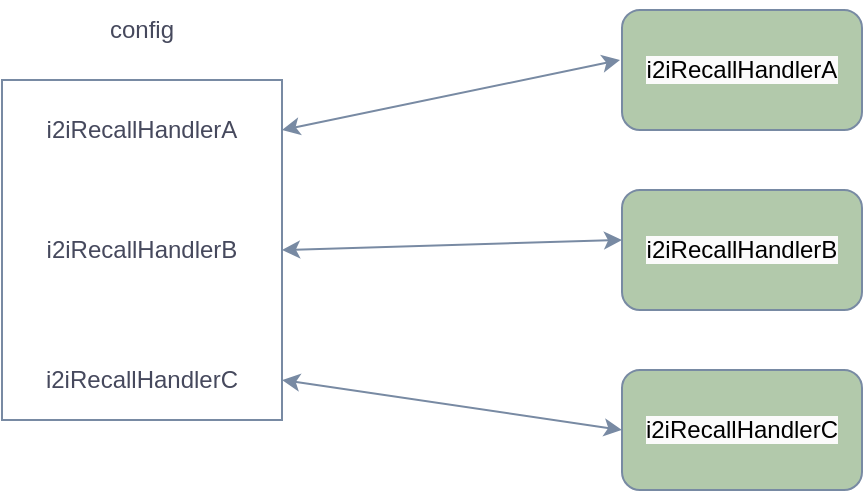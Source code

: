 <mxfile version="22.1.21" type="github">
  <diagram name="第 1 页" id="8CkQSImnR_3H1WW3mYVL">
    <mxGraphModel dx="1434" dy="742" grid="1" gridSize="10" guides="1" tooltips="1" connect="1" arrows="1" fold="1" page="1" pageScale="1" pageWidth="827" pageHeight="1169" math="0" shadow="0">
      <root>
        <mxCell id="0" />
        <mxCell id="1" parent="0" />
        <mxCell id="soWNtq6E41yRjzi2BO8w-3" value="i2iRecallHandlerA" style="text;html=1;strokeColor=none;fillColor=none;align=center;verticalAlign=middle;whiteSpace=wrap;rounded=0;labelBackgroundColor=none;fontColor=#46495D;" vertex="1" parent="1">
          <mxGeometry x="130" y="460" width="140" height="30" as="geometry" />
        </mxCell>
        <mxCell id="soWNtq6E41yRjzi2BO8w-4" value="i2iRecallHandlerB" style="text;html=1;strokeColor=none;fillColor=none;align=center;verticalAlign=middle;whiteSpace=wrap;rounded=0;labelBackgroundColor=none;fontColor=#46495D;" vertex="1" parent="1">
          <mxGeometry x="130" y="520" width="140" height="30" as="geometry" />
        </mxCell>
        <mxCell id="soWNtq6E41yRjzi2BO8w-5" value="i2iRecallHandlerC" style="text;html=1;strokeColor=none;fillColor=none;align=center;verticalAlign=middle;whiteSpace=wrap;rounded=0;labelBackgroundColor=none;fontColor=#46495D;" vertex="1" parent="1">
          <mxGeometry x="130" y="585" width="140" height="30" as="geometry" />
        </mxCell>
        <mxCell id="soWNtq6E41yRjzi2BO8w-6" value="" style="rounded=0;whiteSpace=wrap;html=1;fillColor=none;labelBackgroundColor=none;strokeColor=#788AA3;fontColor=#46495D;" vertex="1" parent="1">
          <mxGeometry x="130" y="450" width="140" height="170" as="geometry" />
        </mxCell>
        <mxCell id="soWNtq6E41yRjzi2BO8w-7" value="&lt;meta charset=&quot;utf-8&quot;&gt;&lt;span style=&quot;color: rgb(0, 0, 0); font-family: Helvetica; font-size: 12px; font-style: normal; font-variant-ligatures: normal; font-variant-caps: normal; font-weight: 400; letter-spacing: normal; orphans: 2; text-align: center; text-indent: 0px; text-transform: none; widows: 2; word-spacing: 0px; -webkit-text-stroke-width: 0px; background-color: rgb(251, 251, 251); text-decoration-thickness: initial; text-decoration-style: initial; text-decoration-color: initial; float: none; display: inline !important;&quot;&gt;i2iRecallHandlerA&lt;/span&gt;" style="rounded=1;whiteSpace=wrap;html=1;labelBackgroundColor=none;fillColor=#B2C9AB;strokeColor=#788AA3;fontColor=#46495D;" vertex="1" parent="1">
          <mxGeometry x="440" y="415" width="120" height="60" as="geometry" />
        </mxCell>
        <mxCell id="soWNtq6E41yRjzi2BO8w-8" value="&lt;span style=&quot;color: rgb(0, 0, 0); font-family: Helvetica; font-size: 12px; font-style: normal; font-variant-ligatures: normal; font-variant-caps: normal; font-weight: 400; letter-spacing: normal; orphans: 2; text-align: center; text-indent: 0px; text-transform: none; widows: 2; word-spacing: 0px; -webkit-text-stroke-width: 0px; background-color: rgb(251, 251, 251); text-decoration-thickness: initial; text-decoration-style: initial; text-decoration-color: initial; float: none; display: inline !important;&quot;&gt;i2iRecallHandlerB&lt;/span&gt;" style="rounded=1;whiteSpace=wrap;html=1;labelBackgroundColor=none;fillColor=#B2C9AB;strokeColor=#788AA3;fontColor=#46495D;" vertex="1" parent="1">
          <mxGeometry x="440" y="505" width="120" height="60" as="geometry" />
        </mxCell>
        <mxCell id="soWNtq6E41yRjzi2BO8w-9" value="&lt;span style=&quot;color: rgb(0, 0, 0); font-family: Helvetica; font-size: 12px; font-style: normal; font-variant-ligatures: normal; font-variant-caps: normal; font-weight: 400; letter-spacing: normal; orphans: 2; text-align: center; text-indent: 0px; text-transform: none; widows: 2; word-spacing: 0px; -webkit-text-stroke-width: 0px; background-color: rgb(251, 251, 251); text-decoration-thickness: initial; text-decoration-style: initial; text-decoration-color: initial; float: none; display: inline !important;&quot;&gt;i2iRecallHandlerC&lt;/span&gt;" style="rounded=1;whiteSpace=wrap;html=1;labelBackgroundColor=none;fillColor=#B2C9AB;strokeColor=#788AA3;fontColor=#46495D;" vertex="1" parent="1">
          <mxGeometry x="440" y="595" width="120" height="60" as="geometry" />
        </mxCell>
        <mxCell id="soWNtq6E41yRjzi2BO8w-10" value="" style="endArrow=classic;startArrow=classic;html=1;rounded=0;exitX=1;exitY=0.5;exitDx=0;exitDy=0;labelBackgroundColor=none;strokeColor=#788AA3;fontColor=default;" edge="1" parent="1" source="soWNtq6E41yRjzi2BO8w-3">
          <mxGeometry width="50" height="50" relative="1" as="geometry">
            <mxPoint x="389" y="490" as="sourcePoint" />
            <mxPoint x="439" y="440" as="targetPoint" />
          </mxGeometry>
        </mxCell>
        <mxCell id="soWNtq6E41yRjzi2BO8w-11" value="" style="endArrow=classic;startArrow=classic;html=1;rounded=0;exitX=1;exitY=0.5;exitDx=0;exitDy=0;labelBackgroundColor=none;strokeColor=#788AA3;fontColor=default;" edge="1" parent="1" source="soWNtq6E41yRjzi2BO8w-4">
          <mxGeometry width="50" height="50" relative="1" as="geometry">
            <mxPoint x="271" y="565" as="sourcePoint" />
            <mxPoint x="440" y="530" as="targetPoint" />
          </mxGeometry>
        </mxCell>
        <mxCell id="soWNtq6E41yRjzi2BO8w-12" value="" style="endArrow=classic;startArrow=classic;html=1;rounded=0;exitX=1;exitY=0.5;exitDx=0;exitDy=0;labelBackgroundColor=none;strokeColor=#788AA3;fontColor=default;entryX=0;entryY=0.5;entryDx=0;entryDy=0;" edge="1" parent="1" source="soWNtq6E41yRjzi2BO8w-5" target="soWNtq6E41yRjzi2BO8w-9">
          <mxGeometry width="50" height="50" relative="1" as="geometry">
            <mxPoint x="271" y="655" as="sourcePoint" />
            <mxPoint x="440" y="620" as="targetPoint" />
          </mxGeometry>
        </mxCell>
        <mxCell id="soWNtq6E41yRjzi2BO8w-13" value="config" style="text;html=1;strokeColor=none;fillColor=none;align=center;verticalAlign=middle;whiteSpace=wrap;rounded=0;labelBackgroundColor=none;fontColor=#46495D;" vertex="1" parent="1">
          <mxGeometry x="170" y="410" width="60" height="30" as="geometry" />
        </mxCell>
      </root>
    </mxGraphModel>
  </diagram>
</mxfile>
